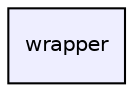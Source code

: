 digraph "/home/leo/Desktop/nnet_cpp_RPROP/wrapper" {
  compound=true
  node [ fontsize="10", fontname="Helvetica"];
  edge [ labelfontsize="10", labelfontname="Helvetica"];
  dir_5500f3aebf6e66542fc306e8ec4752cc [shape=box, label="wrapper", style="filled", fillcolor="#eeeeff", pencolor="black", URL="dir_5500f3aebf6e66542fc306e8ec4752cc.html"];
}
